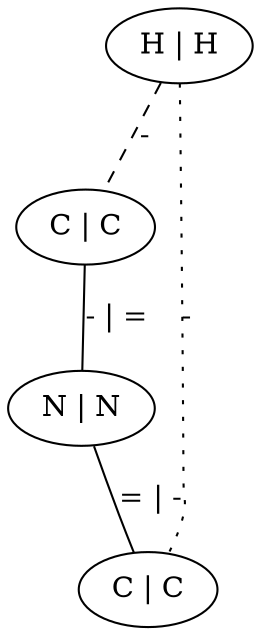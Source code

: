 graph G {
	0 [ label="H | H" ]
	1 [ label="C | C" ]
	2 [ label="N | N" ]
	3 [ label="C | C" ]
	0 -- 1 [ style=dashed label="-" ]
	0 -- 3 [ style=dotted label="-" ]
	1 -- 2 [ label="- | =" ]
	2 -- 3 [ label="= | -" ]
}
